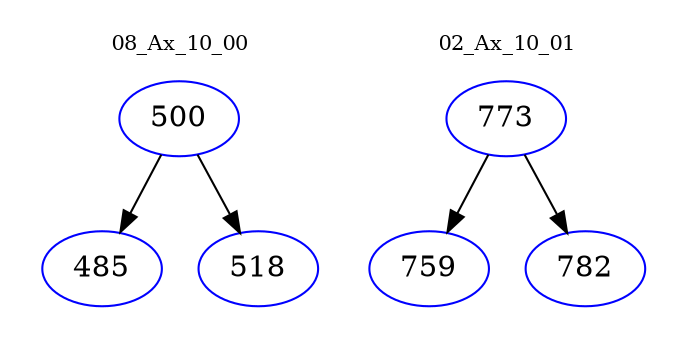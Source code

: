 digraph{
subgraph cluster_0 {
color = white
label = "08_Ax_10_00";
fontsize=10;
T0_500 [label="500", color="blue"]
T0_500 -> T0_485 [color="black"]
T0_485 [label="485", color="blue"]
T0_500 -> T0_518 [color="black"]
T0_518 [label="518", color="blue"]
}
subgraph cluster_1 {
color = white
label = "02_Ax_10_01";
fontsize=10;
T1_773 [label="773", color="blue"]
T1_773 -> T1_759 [color="black"]
T1_759 [label="759", color="blue"]
T1_773 -> T1_782 [color="black"]
T1_782 [label="782", color="blue"]
}
}
